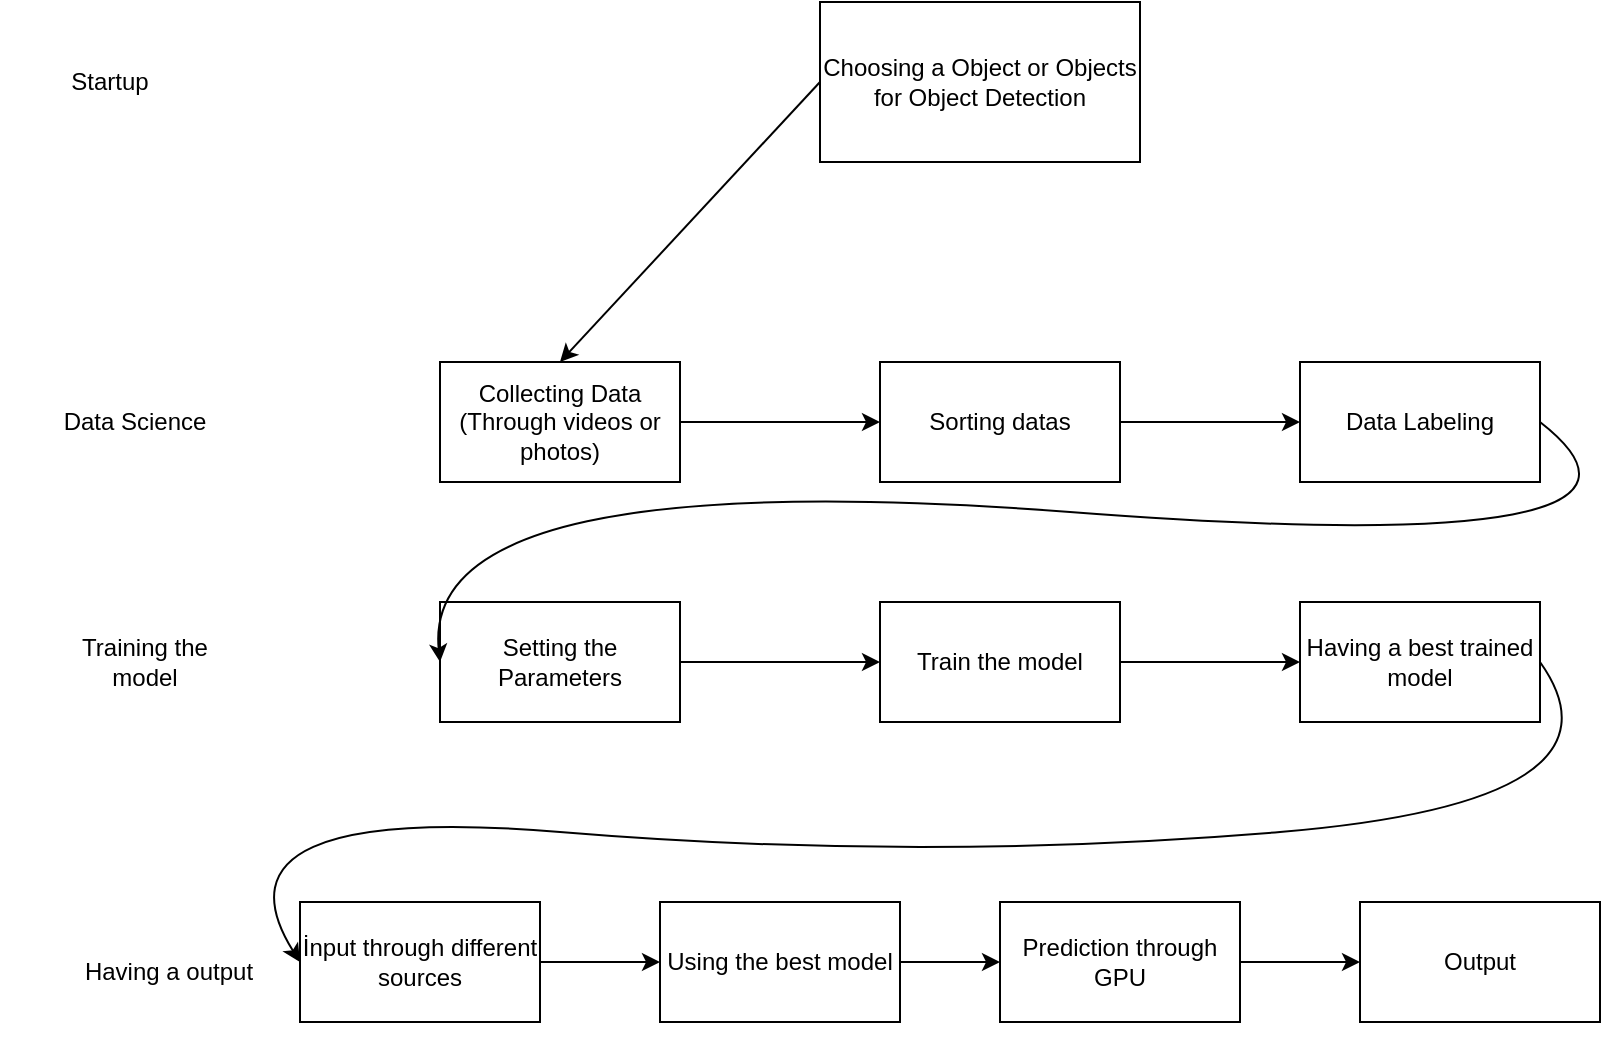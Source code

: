 <mxfile version="20.5.3" type="device"><diagram id="MVOzvrJpKy2kttmYWgmK" name="Sayfa -1"><mxGraphModel dx="1420" dy="804" grid="1" gridSize="10" guides="1" tooltips="1" connect="1" arrows="1" fold="1" page="1" pageScale="1" pageWidth="827" pageHeight="1169" math="0" shadow="0"><root><mxCell id="0"/><mxCell id="1" parent="0"/><mxCell id="drB8eF30BV21YK7ZI2bv-1" value="Choosing a Object or Objects for Object Detection" style="rounded=0;whiteSpace=wrap;html=1;" vertex="1" parent="1"><mxGeometry x="420" y="40" width="160" height="80" as="geometry"/></mxCell><mxCell id="drB8eF30BV21YK7ZI2bv-5" value="Collecting Data&lt;br&gt;(Through videos or photos)" style="rounded=0;whiteSpace=wrap;html=1;" vertex="1" parent="1"><mxGeometry x="230" y="220" width="120" height="60" as="geometry"/></mxCell><mxCell id="drB8eF30BV21YK7ZI2bv-6" value="Sorting datas" style="rounded=0;whiteSpace=wrap;html=1;" vertex="1" parent="1"><mxGeometry x="450" y="220" width="120" height="60" as="geometry"/></mxCell><mxCell id="drB8eF30BV21YK7ZI2bv-7" value="Data Labeling" style="rounded=0;whiteSpace=wrap;html=1;" vertex="1" parent="1"><mxGeometry x="660" y="220" width="120" height="60" as="geometry"/></mxCell><mxCell id="drB8eF30BV21YK7ZI2bv-9" value="Setting the Parameters" style="rounded=0;whiteSpace=wrap;html=1;" vertex="1" parent="1"><mxGeometry x="230" y="340" width="120" height="60" as="geometry"/></mxCell><mxCell id="drB8eF30BV21YK7ZI2bv-10" value="Train the model" style="rounded=0;whiteSpace=wrap;html=1;" vertex="1" parent="1"><mxGeometry x="450" y="340" width="120" height="60" as="geometry"/></mxCell><mxCell id="drB8eF30BV21YK7ZI2bv-11" value="Having a best trained model" style="rounded=0;whiteSpace=wrap;html=1;" vertex="1" parent="1"><mxGeometry x="660" y="340" width="120" height="60" as="geometry"/></mxCell><mxCell id="drB8eF30BV21YK7ZI2bv-12" value="Using the best model" style="rounded=0;whiteSpace=wrap;html=1;" vertex="1" parent="1"><mxGeometry x="340" y="490" width="120" height="60" as="geometry"/></mxCell><mxCell id="drB8eF30BV21YK7ZI2bv-13" value="Prediction through GPU" style="rounded=0;whiteSpace=wrap;html=1;" vertex="1" parent="1"><mxGeometry x="510" y="490" width="120" height="60" as="geometry"/></mxCell><mxCell id="drB8eF30BV21YK7ZI2bv-14" value="Output" style="rounded=0;whiteSpace=wrap;html=1;" vertex="1" parent="1"><mxGeometry x="690" y="490" width="120" height="60" as="geometry"/></mxCell><mxCell id="drB8eF30BV21YK7ZI2bv-15" value="İnput through different sources" style="rounded=0;whiteSpace=wrap;html=1;" vertex="1" parent="1"><mxGeometry x="160" y="490" width="120" height="60" as="geometry"/></mxCell><mxCell id="drB8eF30BV21YK7ZI2bv-19" value="" style="endArrow=classic;html=1;rounded=0;exitX=0;exitY=0.5;exitDx=0;exitDy=0;entryX=0.5;entryY=0;entryDx=0;entryDy=0;" edge="1" parent="1" source="drB8eF30BV21YK7ZI2bv-1" target="drB8eF30BV21YK7ZI2bv-5"><mxGeometry width="50" height="50" relative="1" as="geometry"><mxPoint x="390" y="390" as="sourcePoint"/><mxPoint x="440" y="340" as="targetPoint"/></mxGeometry></mxCell><mxCell id="drB8eF30BV21YK7ZI2bv-20" value="" style="endArrow=classic;html=1;rounded=0;exitX=1;exitY=0.5;exitDx=0;exitDy=0;entryX=0;entryY=0.5;entryDx=0;entryDy=0;" edge="1" parent="1" source="drB8eF30BV21YK7ZI2bv-5" target="drB8eF30BV21YK7ZI2bv-6"><mxGeometry width="50" height="50" relative="1" as="geometry"><mxPoint x="390" y="390" as="sourcePoint"/><mxPoint x="440" y="340" as="targetPoint"/></mxGeometry></mxCell><mxCell id="drB8eF30BV21YK7ZI2bv-21" value="" style="endArrow=classic;html=1;rounded=0;exitX=1;exitY=0.5;exitDx=0;exitDy=0;" edge="1" parent="1" source="drB8eF30BV21YK7ZI2bv-6" target="drB8eF30BV21YK7ZI2bv-7"><mxGeometry width="50" height="50" relative="1" as="geometry"><mxPoint x="390" y="390" as="sourcePoint"/><mxPoint x="440" y="340" as="targetPoint"/></mxGeometry></mxCell><mxCell id="drB8eF30BV21YK7ZI2bv-22" value="" style="curved=1;endArrow=classic;html=1;rounded=0;exitX=1;exitY=0.5;exitDx=0;exitDy=0;entryX=0;entryY=0.5;entryDx=0;entryDy=0;" edge="1" parent="1" source="drB8eF30BV21YK7ZI2bv-7" target="drB8eF30BV21YK7ZI2bv-9"><mxGeometry width="50" height="50" relative="1" as="geometry"><mxPoint x="390" y="390" as="sourcePoint"/><mxPoint x="440" y="340" as="targetPoint"/><Array as="points"><mxPoint x="870" y="320"/><mxPoint x="220" y="270"/></Array></mxGeometry></mxCell><mxCell id="drB8eF30BV21YK7ZI2bv-23" value="" style="endArrow=classic;html=1;rounded=0;exitX=1;exitY=0.5;exitDx=0;exitDy=0;entryX=0;entryY=0.5;entryDx=0;entryDy=0;" edge="1" parent="1" source="drB8eF30BV21YK7ZI2bv-9" target="drB8eF30BV21YK7ZI2bv-10"><mxGeometry width="50" height="50" relative="1" as="geometry"><mxPoint x="390" y="390" as="sourcePoint"/><mxPoint x="440" y="340" as="targetPoint"/></mxGeometry></mxCell><mxCell id="drB8eF30BV21YK7ZI2bv-24" value="" style="endArrow=classic;html=1;rounded=0;exitX=1;exitY=0.5;exitDx=0;exitDy=0;entryX=0;entryY=0.5;entryDx=0;entryDy=0;" edge="1" parent="1" source="drB8eF30BV21YK7ZI2bv-10" target="drB8eF30BV21YK7ZI2bv-11"><mxGeometry width="50" height="50" relative="1" as="geometry"><mxPoint x="390" y="390" as="sourcePoint"/><mxPoint x="440" y="340" as="targetPoint"/></mxGeometry></mxCell><mxCell id="drB8eF30BV21YK7ZI2bv-27" value="" style="curved=1;endArrow=classic;html=1;rounded=0;exitX=1;exitY=0.5;exitDx=0;exitDy=0;entryX=0;entryY=0.5;entryDx=0;entryDy=0;" edge="1" parent="1" source="drB8eF30BV21YK7ZI2bv-11" target="drB8eF30BV21YK7ZI2bv-15"><mxGeometry width="50" height="50" relative="1" as="geometry"><mxPoint x="810" y="440" as="sourcePoint"/><mxPoint x="80" y="480" as="targetPoint"/><Array as="points"><mxPoint x="830" y="440"/><mxPoint x="470" y="470"/><mxPoint x="110" y="440"/></Array></mxGeometry></mxCell><mxCell id="drB8eF30BV21YK7ZI2bv-28" value="" style="endArrow=classic;html=1;rounded=0;exitX=1;exitY=0.5;exitDx=0;exitDy=0;entryX=0;entryY=0.5;entryDx=0;entryDy=0;" edge="1" parent="1" source="drB8eF30BV21YK7ZI2bv-15" target="drB8eF30BV21YK7ZI2bv-12"><mxGeometry width="50" height="50" relative="1" as="geometry"><mxPoint x="390" y="390" as="sourcePoint"/><mxPoint x="440" y="340" as="targetPoint"/></mxGeometry></mxCell><mxCell id="drB8eF30BV21YK7ZI2bv-29" value="" style="endArrow=classic;html=1;rounded=0;exitX=1;exitY=0.5;exitDx=0;exitDy=0;entryX=0;entryY=0.5;entryDx=0;entryDy=0;" edge="1" parent="1" source="drB8eF30BV21YK7ZI2bv-12" target="drB8eF30BV21YK7ZI2bv-13"><mxGeometry width="50" height="50" relative="1" as="geometry"><mxPoint x="390" y="390" as="sourcePoint"/><mxPoint x="440" y="340" as="targetPoint"/></mxGeometry></mxCell><mxCell id="drB8eF30BV21YK7ZI2bv-30" value="" style="endArrow=classic;html=1;rounded=0;exitX=1;exitY=0.5;exitDx=0;exitDy=0;entryX=0;entryY=0.5;entryDx=0;entryDy=0;" edge="1" parent="1" source="drB8eF30BV21YK7ZI2bv-13" target="drB8eF30BV21YK7ZI2bv-14"><mxGeometry width="50" height="50" relative="1" as="geometry"><mxPoint x="390" y="390" as="sourcePoint"/><mxPoint x="440" y="340" as="targetPoint"/></mxGeometry></mxCell><mxCell id="drB8eF30BV21YK7ZI2bv-31" value="Startup" style="text;html=1;strokeColor=none;fillColor=none;align=center;verticalAlign=middle;whiteSpace=wrap;rounded=0;" vertex="1" parent="1"><mxGeometry x="10" y="40" width="110" height="80" as="geometry"/></mxCell><mxCell id="drB8eF30BV21YK7ZI2bv-32" value="Data Science" style="text;html=1;strokeColor=none;fillColor=none;align=center;verticalAlign=middle;whiteSpace=wrap;rounded=0;" vertex="1" parent="1"><mxGeometry x="35" y="220" width="85" height="60" as="geometry"/></mxCell><mxCell id="drB8eF30BV21YK7ZI2bv-33" value="Training the model" style="text;html=1;strokeColor=none;fillColor=none;align=center;verticalAlign=middle;whiteSpace=wrap;rounded=0;" vertex="1" parent="1"><mxGeometry x="35" y="340" width="95" height="60" as="geometry"/></mxCell><mxCell id="drB8eF30BV21YK7ZI2bv-34" value="Having a output" style="text;html=1;strokeColor=none;fillColor=none;align=center;verticalAlign=middle;whiteSpace=wrap;rounded=0;" vertex="1" parent="1"><mxGeometry x="47.5" y="490" width="92.5" height="70" as="geometry"/></mxCell></root></mxGraphModel></diagram></mxfile>